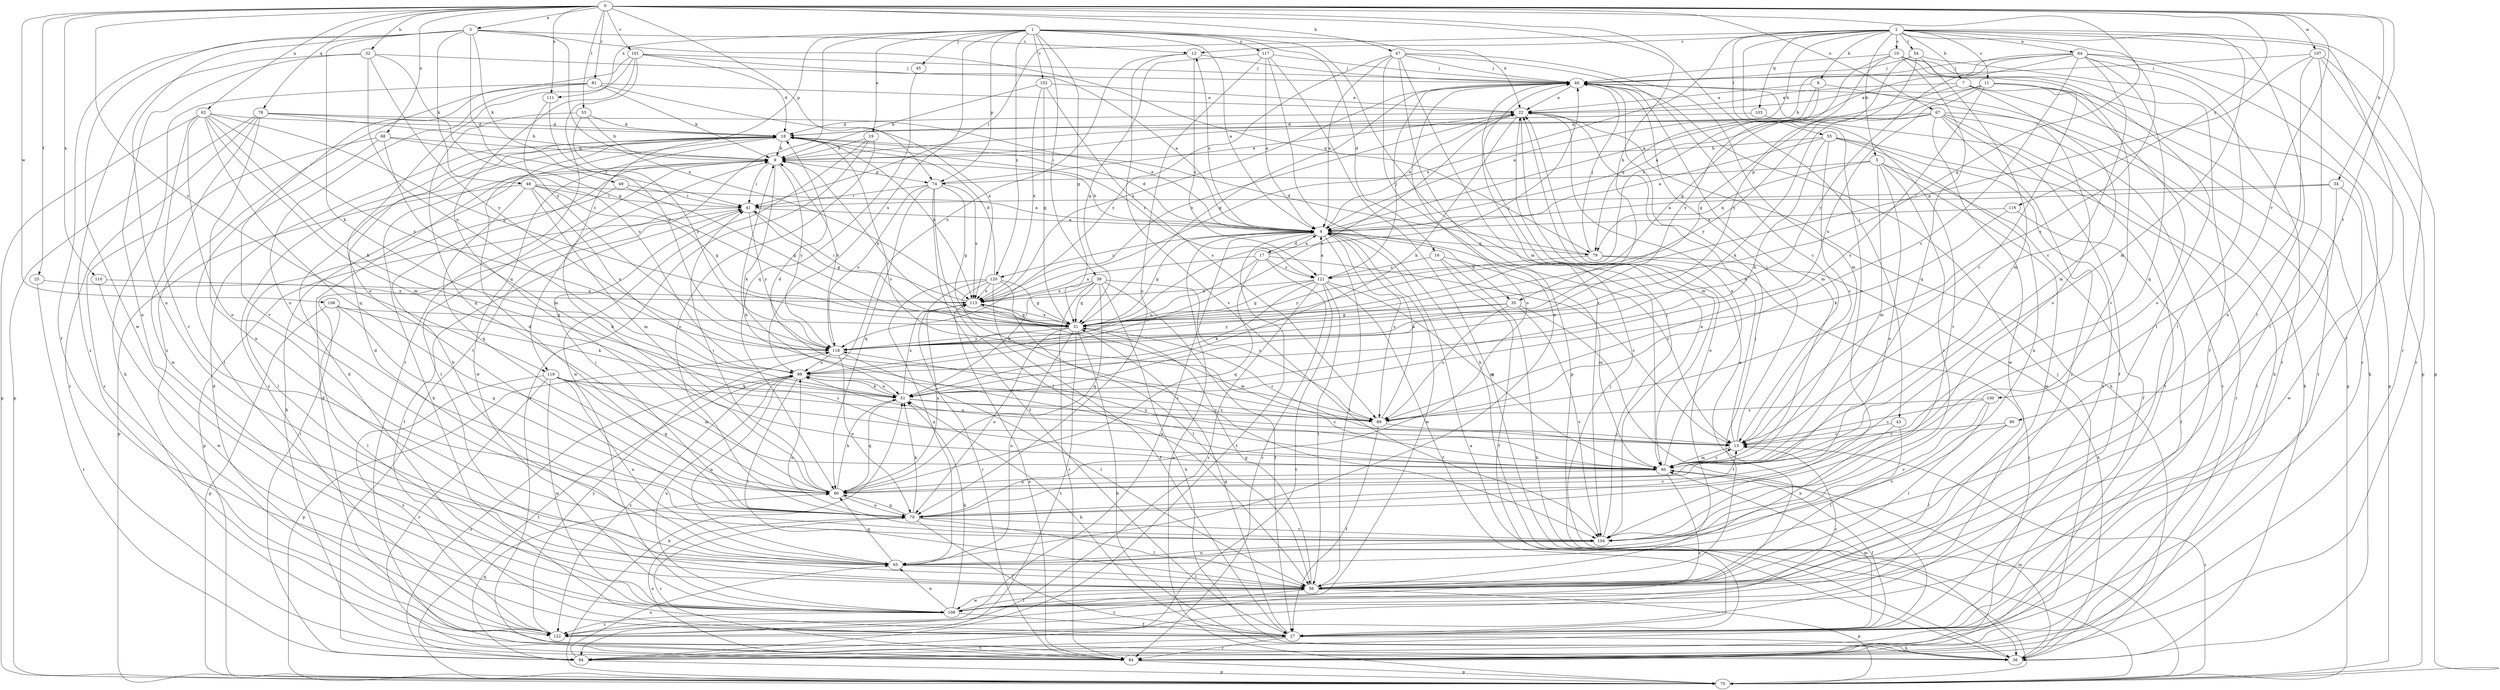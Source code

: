 strict digraph  {
0;
1;
2;
3;
4;
5;
7;
8;
9;
10;
11;
12;
13;
16;
17;
18;
19;
22;
25;
27;
31;
32;
34;
35;
36;
39;
41;
43;
45;
46;
47;
48;
49;
51;
53;
54;
55;
56;
60;
62;
64;
65;
67;
68;
70;
74;
75;
78;
79;
80;
81;
84;
89;
90;
94;
99;
100;
101;
102;
103;
104;
106;
107;
108;
110;
111;
113;
116;
117;
118;
119;
120;
121;
122;
0 -> 3  [label=a];
0 -> 25  [label=f];
0 -> 31  [label=g];
0 -> 32  [label=h];
0 -> 34  [label=h];
0 -> 35  [label=h];
0 -> 43  [label=j];
0 -> 47  [label=k];
0 -> 53  [label=l];
0 -> 62  [label=n];
0 -> 67  [label=o];
0 -> 68  [label=o];
0 -> 74  [label=p];
0 -> 78  [label=q];
0 -> 81  [label=r];
0 -> 90  [label=t];
0 -> 100  [label=v];
0 -> 101  [label=v];
0 -> 106  [label=w];
0 -> 107  [label=w];
0 -> 110  [label=x];
0 -> 111  [label=x];
0 -> 116  [label=y];
0 -> 119  [label=z];
1 -> 4  [label=a];
1 -> 16  [label=d];
1 -> 19  [label=e];
1 -> 22  [label=e];
1 -> 31  [label=g];
1 -> 39  [label=i];
1 -> 45  [label=j];
1 -> 60  [label=m];
1 -> 74  [label=p];
1 -> 94  [label=t];
1 -> 99  [label=u];
1 -> 102  [label=v];
1 -> 111  [label=x];
1 -> 117  [label=y];
1 -> 119  [label=z];
1 -> 120  [label=z];
2 -> 5  [label=b];
2 -> 7  [label=b];
2 -> 8  [label=b];
2 -> 9  [label=b];
2 -> 10  [label=c];
2 -> 11  [label=c];
2 -> 12  [label=c];
2 -> 27  [label=f];
2 -> 41  [label=i];
2 -> 54  [label=l];
2 -> 55  [label=l];
2 -> 56  [label=l];
2 -> 60  [label=m];
2 -> 64  [label=n];
2 -> 84  [label=r];
2 -> 89  [label=s];
2 -> 103  [label=v];
2 -> 104  [label=v];
2 -> 113  [label=x];
3 -> 12  [label=c];
3 -> 27  [label=f];
3 -> 48  [label=k];
3 -> 49  [label=k];
3 -> 51  [label=k];
3 -> 65  [label=n];
3 -> 79  [label=q];
3 -> 108  [label=w];
3 -> 113  [label=x];
3 -> 118  [label=y];
4 -> 9  [label=b];
4 -> 12  [label=c];
4 -> 13  [label=c];
4 -> 17  [label=d];
4 -> 18  [label=d];
4 -> 22  [label=e];
4 -> 31  [label=g];
4 -> 35  [label=h];
4 -> 56  [label=l];
4 -> 79  [label=q];
4 -> 89  [label=s];
4 -> 94  [label=t];
4 -> 108  [label=w];
4 -> 120  [label=z];
5 -> 27  [label=f];
5 -> 60  [label=m];
5 -> 70  [label=o];
5 -> 74  [label=p];
5 -> 79  [label=q];
5 -> 104  [label=v];
5 -> 108  [label=w];
7 -> 4  [label=a];
7 -> 22  [label=e];
7 -> 36  [label=h];
7 -> 60  [label=m];
7 -> 94  [label=t];
8 -> 4  [label=a];
8 -> 22  [label=e];
8 -> 70  [label=o];
8 -> 79  [label=q];
9 -> 41  [label=i];
9 -> 51  [label=k];
9 -> 56  [label=l];
9 -> 74  [label=p];
9 -> 118  [label=y];
10 -> 27  [label=f];
10 -> 46  [label=j];
10 -> 56  [label=l];
10 -> 80  [label=q];
10 -> 104  [label=v];
10 -> 118  [label=y];
10 -> 121  [label=z];
11 -> 13  [label=c];
11 -> 22  [label=e];
11 -> 31  [label=g];
11 -> 70  [label=o];
11 -> 75  [label=p];
11 -> 89  [label=s];
11 -> 99  [label=u];
12 -> 46  [label=j];
12 -> 99  [label=u];
12 -> 104  [label=v];
12 -> 121  [label=z];
13 -> 22  [label=e];
13 -> 46  [label=j];
13 -> 60  [label=m];
13 -> 99  [label=u];
16 -> 27  [label=f];
16 -> 36  [label=h];
16 -> 60  [label=m];
16 -> 121  [label=z];
17 -> 4  [label=a];
17 -> 13  [label=c];
17 -> 80  [label=q];
17 -> 84  [label=r];
17 -> 99  [label=u];
17 -> 113  [label=x];
17 -> 121  [label=z];
18 -> 9  [label=b];
18 -> 89  [label=s];
18 -> 108  [label=w];
18 -> 113  [label=x];
18 -> 121  [label=z];
18 -> 122  [label=z];
19 -> 9  [label=b];
19 -> 70  [label=o];
19 -> 84  [label=r];
19 -> 108  [label=w];
22 -> 18  [label=d];
22 -> 36  [label=h];
22 -> 51  [label=k];
22 -> 60  [label=m];
22 -> 113  [label=x];
25 -> 94  [label=t];
25 -> 113  [label=x];
27 -> 9  [label=b];
27 -> 31  [label=g];
27 -> 36  [label=h];
27 -> 51  [label=k];
27 -> 60  [label=m];
27 -> 84  [label=r];
27 -> 94  [label=t];
31 -> 9  [label=b];
31 -> 13  [label=c];
31 -> 36  [label=h];
31 -> 46  [label=j];
31 -> 65  [label=n];
31 -> 70  [label=o];
31 -> 94  [label=t];
31 -> 113  [label=x];
31 -> 118  [label=y];
32 -> 31  [label=g];
32 -> 46  [label=j];
32 -> 65  [label=n];
32 -> 99  [label=u];
32 -> 118  [label=y];
32 -> 122  [label=z];
34 -> 4  [label=a];
34 -> 41  [label=i];
34 -> 56  [label=l];
34 -> 108  [label=w];
35 -> 27  [label=f];
35 -> 31  [label=g];
35 -> 89  [label=s];
35 -> 104  [label=v];
35 -> 118  [label=y];
36 -> 4  [label=a];
36 -> 18  [label=d];
36 -> 60  [label=m];
39 -> 27  [label=f];
39 -> 31  [label=g];
39 -> 36  [label=h];
39 -> 51  [label=k];
39 -> 80  [label=q];
39 -> 84  [label=r];
39 -> 89  [label=s];
39 -> 113  [label=x];
41 -> 4  [label=a];
41 -> 27  [label=f];
41 -> 31  [label=g];
41 -> 75  [label=p];
41 -> 118  [label=y];
43 -> 13  [label=c];
43 -> 56  [label=l];
43 -> 65  [label=n];
45 -> 80  [label=q];
46 -> 22  [label=e];
46 -> 31  [label=g];
46 -> 36  [label=h];
46 -> 60  [label=m];
46 -> 70  [label=o];
46 -> 75  [label=p];
46 -> 113  [label=x];
47 -> 4  [label=a];
47 -> 13  [label=c];
47 -> 46  [label=j];
47 -> 60  [label=m];
47 -> 65  [label=n];
47 -> 75  [label=p];
47 -> 104  [label=v];
47 -> 118  [label=y];
48 -> 4  [label=a];
48 -> 31  [label=g];
48 -> 41  [label=i];
48 -> 60  [label=m];
48 -> 75  [label=p];
48 -> 80  [label=q];
48 -> 99  [label=u];
49 -> 31  [label=g];
49 -> 41  [label=i];
49 -> 56  [label=l];
51 -> 13  [label=c];
51 -> 80  [label=q];
51 -> 89  [label=s];
51 -> 99  [label=u];
51 -> 113  [label=x];
53 -> 9  [label=b];
53 -> 18  [label=d];
53 -> 80  [label=q];
53 -> 118  [label=y];
54 -> 31  [label=g];
54 -> 46  [label=j];
54 -> 60  [label=m];
54 -> 94  [label=t];
54 -> 118  [label=y];
55 -> 4  [label=a];
55 -> 9  [label=b];
55 -> 13  [label=c];
55 -> 51  [label=k];
55 -> 65  [label=n];
55 -> 84  [label=r];
55 -> 122  [label=z];
56 -> 22  [label=e];
56 -> 31  [label=g];
56 -> 46  [label=j];
56 -> 75  [label=p];
56 -> 108  [label=w];
56 -> 122  [label=z];
60 -> 9  [label=b];
60 -> 13  [label=c];
60 -> 22  [label=e];
60 -> 27  [label=f];
60 -> 80  [label=q];
60 -> 118  [label=y];
60 -> 122  [label=z];
62 -> 18  [label=d];
62 -> 31  [label=g];
62 -> 51  [label=k];
62 -> 60  [label=m];
62 -> 70  [label=o];
62 -> 75  [label=p];
62 -> 80  [label=q];
62 -> 104  [label=v];
62 -> 118  [label=y];
64 -> 4  [label=a];
64 -> 9  [label=b];
64 -> 13  [label=c];
64 -> 46  [label=j];
64 -> 56  [label=l];
64 -> 75  [label=p];
64 -> 80  [label=q];
64 -> 84  [label=r];
64 -> 89  [label=s];
64 -> 118  [label=y];
65 -> 9  [label=b];
65 -> 18  [label=d];
65 -> 56  [label=l];
65 -> 80  [label=q];
67 -> 18  [label=d];
67 -> 27  [label=f];
67 -> 36  [label=h];
67 -> 51  [label=k];
67 -> 84  [label=r];
67 -> 94  [label=t];
67 -> 108  [label=w];
67 -> 118  [label=y];
67 -> 122  [label=z];
68 -> 9  [label=b];
68 -> 41  [label=i];
68 -> 56  [label=l];
68 -> 60  [label=m];
68 -> 122  [label=z];
70 -> 13  [label=c];
70 -> 18  [label=d];
70 -> 27  [label=f];
70 -> 41  [label=i];
70 -> 51  [label=k];
70 -> 56  [label=l];
70 -> 80  [label=q];
70 -> 84  [label=r];
70 -> 104  [label=v];
74 -> 22  [label=e];
74 -> 27  [label=f];
74 -> 31  [label=g];
74 -> 41  [label=i];
74 -> 56  [label=l];
74 -> 80  [label=q];
74 -> 113  [label=x];
74 -> 118  [label=y];
75 -> 4  [label=a];
75 -> 13  [label=c];
75 -> 46  [label=j];
75 -> 51  [label=k];
75 -> 99  [label=u];
78 -> 4  [label=a];
78 -> 9  [label=b];
78 -> 18  [label=d];
78 -> 65  [label=n];
78 -> 75  [label=p];
78 -> 84  [label=r];
78 -> 108  [label=w];
79 -> 18  [label=d];
79 -> 36  [label=h];
79 -> 46  [label=j];
79 -> 84  [label=r];
79 -> 118  [label=y];
80 -> 9  [label=b];
80 -> 41  [label=i];
80 -> 51  [label=k];
80 -> 70  [label=o];
80 -> 113  [label=x];
81 -> 9  [label=b];
81 -> 22  [label=e];
81 -> 36  [label=h];
81 -> 70  [label=o];
81 -> 104  [label=v];
81 -> 113  [label=x];
84 -> 9  [label=b];
84 -> 46  [label=j];
84 -> 70  [label=o];
84 -> 75  [label=p];
84 -> 113  [label=x];
89 -> 4  [label=a];
89 -> 13  [label=c];
89 -> 18  [label=d];
89 -> 27  [label=f];
90 -> 13  [label=c];
90 -> 56  [label=l];
90 -> 104  [label=v];
94 -> 41  [label=i];
94 -> 65  [label=n];
94 -> 75  [label=p];
94 -> 80  [label=q];
99 -> 22  [label=e];
99 -> 51  [label=k];
99 -> 56  [label=l];
99 -> 65  [label=n];
99 -> 89  [label=s];
99 -> 94  [label=t];
99 -> 122  [label=z];
100 -> 13  [label=c];
100 -> 56  [label=l];
100 -> 89  [label=s];
100 -> 104  [label=v];
101 -> 4  [label=a];
101 -> 18  [label=d];
101 -> 46  [label=j];
101 -> 70  [label=o];
101 -> 80  [label=q];
101 -> 84  [label=r];
101 -> 122  [label=z];
102 -> 9  [label=b];
102 -> 22  [label=e];
102 -> 31  [label=g];
102 -> 89  [label=s];
102 -> 113  [label=x];
103 -> 18  [label=d];
103 -> 104  [label=v];
104 -> 22  [label=e];
104 -> 46  [label=j];
104 -> 65  [label=n];
104 -> 99  [label=u];
106 -> 31  [label=g];
106 -> 51  [label=k];
106 -> 56  [label=l];
106 -> 75  [label=p];
106 -> 80  [label=q];
107 -> 31  [label=g];
107 -> 46  [label=j];
107 -> 56  [label=l];
107 -> 65  [label=n];
107 -> 75  [label=p];
107 -> 84  [label=r];
108 -> 13  [label=c];
108 -> 18  [label=d];
108 -> 22  [label=e];
108 -> 27  [label=f];
108 -> 51  [label=k];
108 -> 56  [label=l];
108 -> 65  [label=n];
108 -> 99  [label=u];
108 -> 122  [label=z];
110 -> 108  [label=w];
110 -> 113  [label=x];
111 -> 99  [label=u];
111 -> 118  [label=y];
113 -> 31  [label=g];
113 -> 41  [label=i];
113 -> 60  [label=m];
116 -> 4  [label=a];
116 -> 27  [label=f];
116 -> 51  [label=k];
117 -> 4  [label=a];
117 -> 31  [label=g];
117 -> 36  [label=h];
117 -> 46  [label=j];
117 -> 70  [label=o];
117 -> 75  [label=p];
118 -> 9  [label=b];
118 -> 56  [label=l];
118 -> 70  [label=o];
118 -> 75  [label=p];
118 -> 99  [label=u];
119 -> 51  [label=k];
119 -> 60  [label=m];
119 -> 65  [label=n];
119 -> 80  [label=q];
119 -> 84  [label=r];
119 -> 89  [label=s];
119 -> 108  [label=w];
119 -> 122  [label=z];
120 -> 18  [label=d];
120 -> 27  [label=f];
120 -> 31  [label=g];
120 -> 56  [label=l];
120 -> 65  [label=n];
120 -> 84  [label=r];
120 -> 104  [label=v];
120 -> 113  [label=x];
121 -> 4  [label=a];
121 -> 27  [label=f];
121 -> 31  [label=g];
121 -> 46  [label=j];
121 -> 51  [label=k];
121 -> 56  [label=l];
121 -> 60  [label=m];
121 -> 94  [label=t];
121 -> 113  [label=x];
121 -> 122  [label=z];
122 -> 4  [label=a];
122 -> 18  [label=d];
122 -> 118  [label=y];
}
